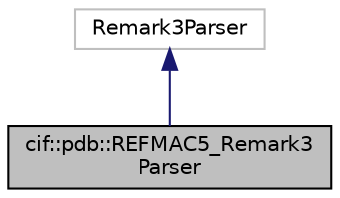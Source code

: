 digraph "cif::pdb::REFMAC5_Remark3Parser"
{
  edge [fontname="Helvetica",fontsize="10",labelfontname="Helvetica",labelfontsize="10"];
  node [fontname="Helvetica",fontsize="10",shape=record];
  Node2 [label="cif::pdb::REFMAC5_Remark3\lParser",height=0.2,width=0.4,color="black", fillcolor="grey75", style="filled", fontcolor="black"];
  Node3 -> Node2 [dir="back",color="midnightblue",fontsize="10",style="solid",fontname="Helvetica"];
  Node3 [label="Remark3Parser",height=0.2,width=0.4,color="grey75", fillcolor="white", style="filled"];
}

